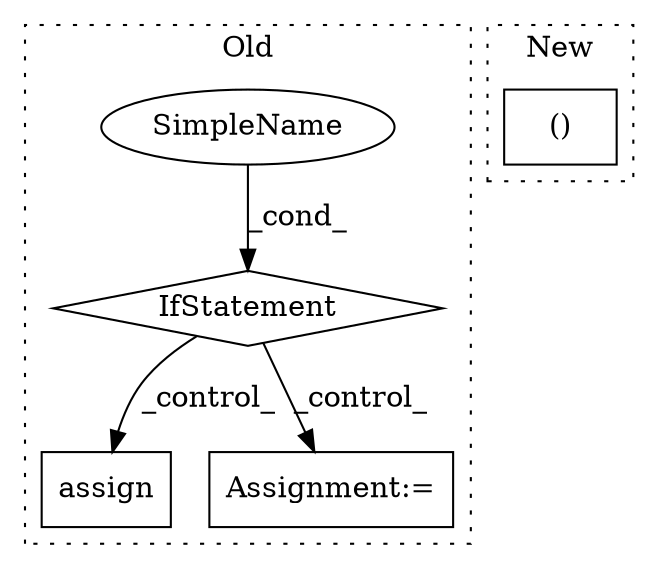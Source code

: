 digraph G {
subgraph cluster0 {
1 [label="assign" a="32" s="2509,2540" l="7,1" shape="box"];
3 [label="IfStatement" a="25" s="1628,1646" l="4,2" shape="diamond"];
4 [label="SimpleName" a="42" s="" l="" shape="ellipse"];
5 [label="Assignment:=" a="7" s="2041" l="1" shape="box"];
label = "Old";
style="dotted";
}
subgraph cluster1 {
2 [label="()" a="106" s="2774" l="27" shape="box"];
label = "New";
style="dotted";
}
3 -> 1 [label="_control_"];
3 -> 5 [label="_control_"];
4 -> 3 [label="_cond_"];
}